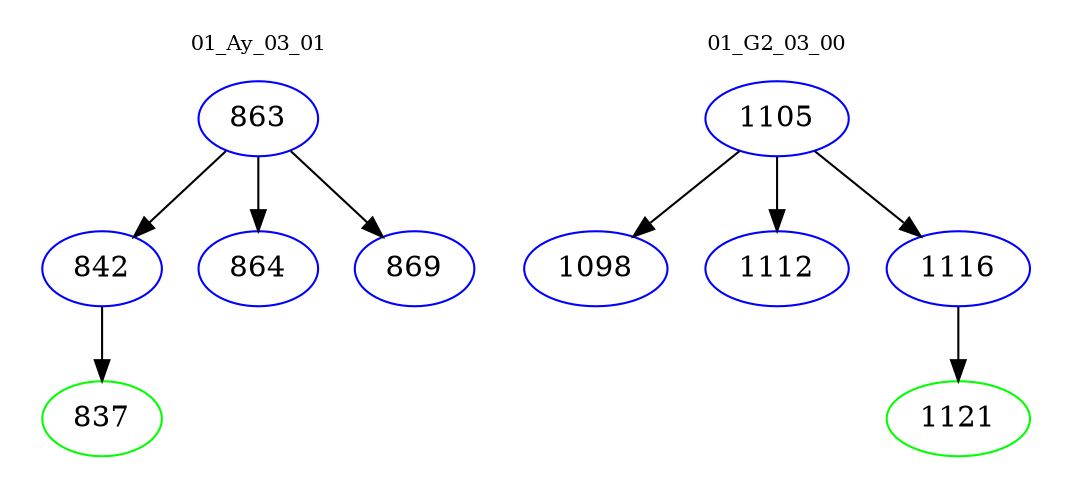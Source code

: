 digraph{
subgraph cluster_0 {
color = white
label = "01_Ay_03_01";
fontsize=10;
T0_863 [label="863", color="blue"]
T0_863 -> T0_842 [color="black"]
T0_842 [label="842", color="blue"]
T0_842 -> T0_837 [color="black"]
T0_837 [label="837", color="green"]
T0_863 -> T0_864 [color="black"]
T0_864 [label="864", color="blue"]
T0_863 -> T0_869 [color="black"]
T0_869 [label="869", color="blue"]
}
subgraph cluster_1 {
color = white
label = "01_G2_03_00";
fontsize=10;
T1_1105 [label="1105", color="blue"]
T1_1105 -> T1_1098 [color="black"]
T1_1098 [label="1098", color="blue"]
T1_1105 -> T1_1112 [color="black"]
T1_1112 [label="1112", color="blue"]
T1_1105 -> T1_1116 [color="black"]
T1_1116 [label="1116", color="blue"]
T1_1116 -> T1_1121 [color="black"]
T1_1121 [label="1121", color="green"]
}
}
